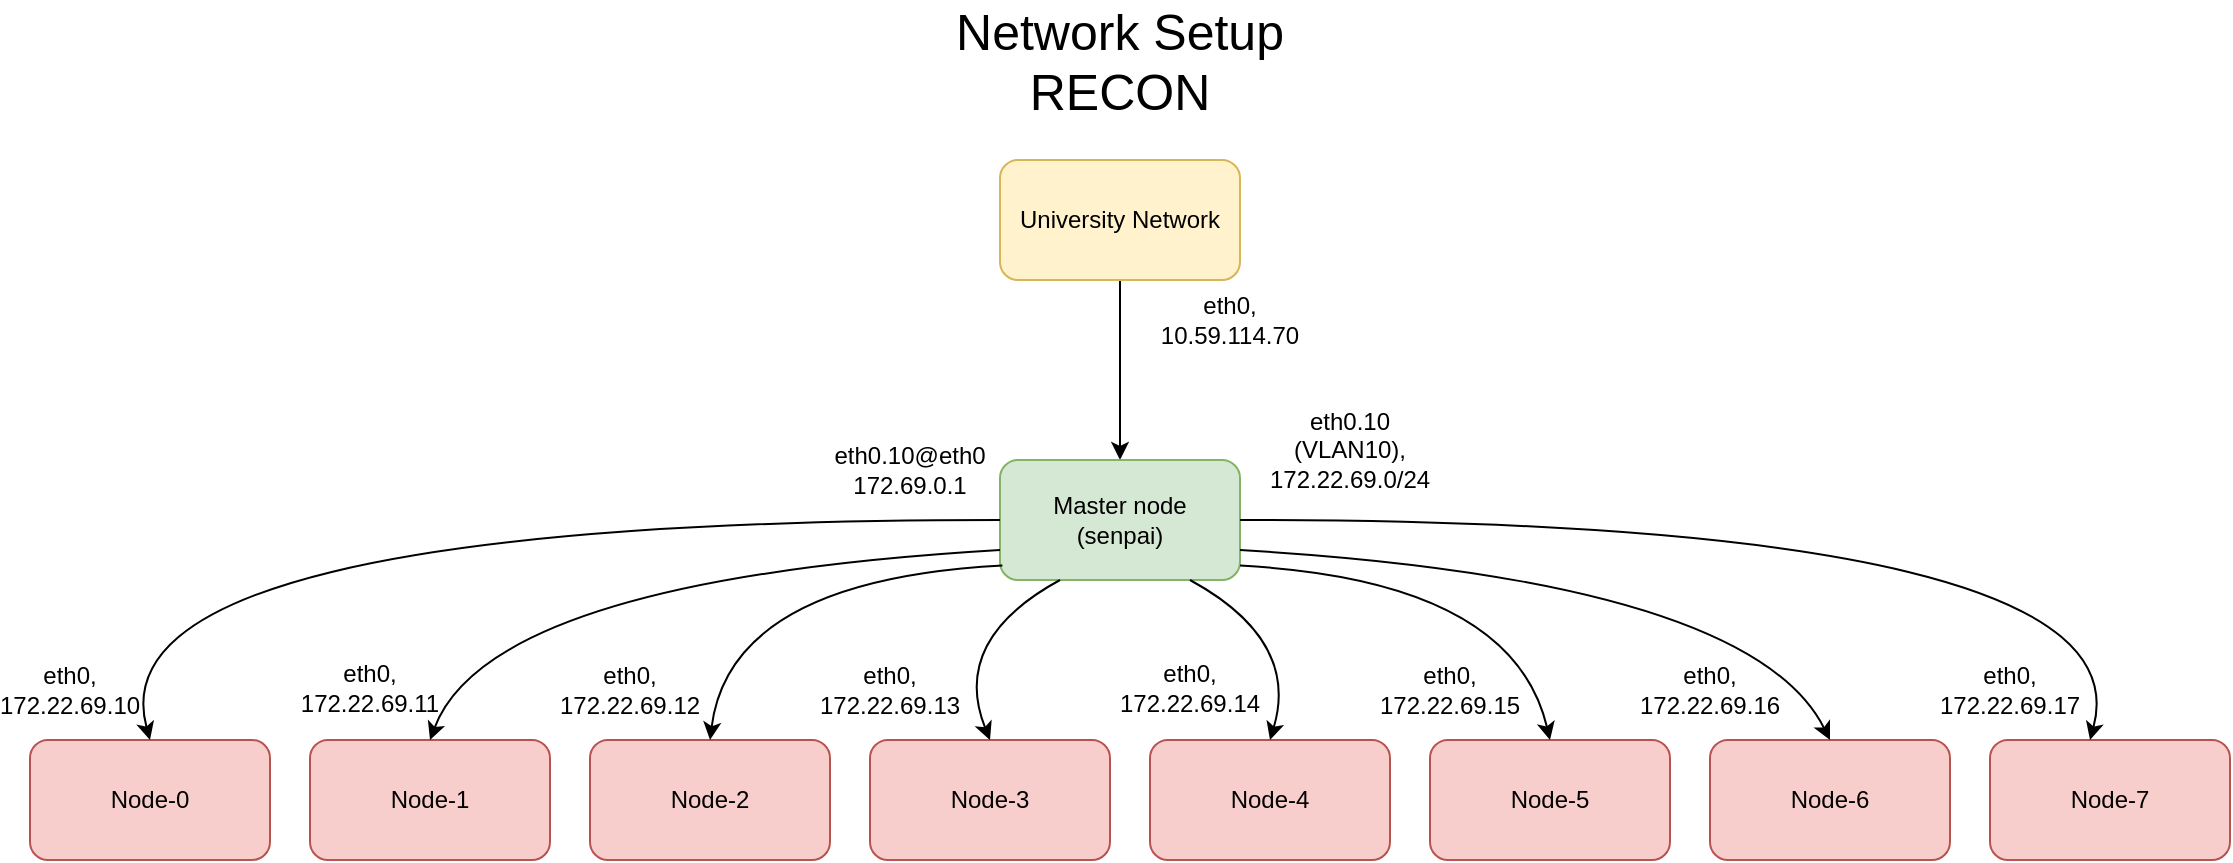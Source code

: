 <mxfile version="17.4.2" type="device"><diagram id="6GQKWXfZIT0CaZkdAmlq" name="Page-1"><mxGraphModel dx="1310" dy="811" grid="1" gridSize="10" guides="1" tooltips="1" connect="1" arrows="1" fold="1" page="1" pageScale="1" pageWidth="1169" pageHeight="827" math="0" shadow="0"><root><mxCell id="0"/><mxCell id="1" parent="0"/><mxCell id="XSuq4PkY-6r_fmDUBb2D-11" style="edgeStyle=orthogonalEdgeStyle;rounded=0;orthogonalLoop=1;jettySize=auto;html=1;" parent="1" source="XSuq4PkY-6r_fmDUBb2D-1" target="XSuq4PkY-6r_fmDUBb2D-2" edge="1"><mxGeometry relative="1" as="geometry"/></mxCell><mxCell id="XSuq4PkY-6r_fmDUBb2D-1" value="University Network" style="rounded=1;whiteSpace=wrap;html=1;fillColor=#fff2cc;strokeColor=#d6b656;" parent="1" vertex="1"><mxGeometry x="525" y="170" width="120" height="60" as="geometry"/></mxCell><mxCell id="XSuq4PkY-6r_fmDUBb2D-2" value="Master node&lt;br&gt;(senpai)" style="rounded=1;whiteSpace=wrap;html=1;fillColor=#d5e8d4;strokeColor=#82b366;" parent="1" vertex="1"><mxGeometry x="525" y="320" width="120" height="60" as="geometry"/></mxCell><mxCell id="XSuq4PkY-6r_fmDUBb2D-3" value="Node-0" style="rounded=1;whiteSpace=wrap;html=1;fillColor=#f8cecc;strokeColor=#b85450;" parent="1" vertex="1"><mxGeometry x="40" y="460" width="120" height="60" as="geometry"/></mxCell><mxCell id="XSuq4PkY-6r_fmDUBb2D-4" value="Node-1" style="rounded=1;whiteSpace=wrap;html=1;fillColor=#f8cecc;strokeColor=#b85450;" parent="1" vertex="1"><mxGeometry x="180" y="460" width="120" height="60" as="geometry"/></mxCell><mxCell id="XSuq4PkY-6r_fmDUBb2D-5" value="Node-2" style="rounded=1;whiteSpace=wrap;html=1;fillColor=#f8cecc;strokeColor=#b85450;" parent="1" vertex="1"><mxGeometry x="320" y="460" width="120" height="60" as="geometry"/></mxCell><mxCell id="XSuq4PkY-6r_fmDUBb2D-6" value="Node-3" style="rounded=1;whiteSpace=wrap;html=1;fillColor=#f8cecc;strokeColor=#b85450;" parent="1" vertex="1"><mxGeometry x="460" y="460" width="120" height="60" as="geometry"/></mxCell><mxCell id="XSuq4PkY-6r_fmDUBb2D-7" value="Node-4" style="rounded=1;whiteSpace=wrap;html=1;fillColor=#f8cecc;strokeColor=#b85450;" parent="1" vertex="1"><mxGeometry x="600" y="460" width="120" height="60" as="geometry"/></mxCell><mxCell id="XSuq4PkY-6r_fmDUBb2D-8" value="Node-5" style="rounded=1;whiteSpace=wrap;html=1;fillColor=#f8cecc;strokeColor=#b85450;" parent="1" vertex="1"><mxGeometry x="740" y="460" width="120" height="60" as="geometry"/></mxCell><mxCell id="XSuq4PkY-6r_fmDUBb2D-9" value="Node-6" style="rounded=1;whiteSpace=wrap;html=1;fillColor=#f8cecc;strokeColor=#b85450;" parent="1" vertex="1"><mxGeometry x="880" y="460" width="120" height="60" as="geometry"/></mxCell><mxCell id="XSuq4PkY-6r_fmDUBb2D-10" value="Node-7" style="rounded=1;whiteSpace=wrap;html=1;fillColor=#f8cecc;strokeColor=#b85450;" parent="1" vertex="1"><mxGeometry x="1020" y="460" width="120" height="60" as="geometry"/></mxCell><mxCell id="XSuq4PkY-6r_fmDUBb2D-12" value="eth0, 10.59.114.70" style="text;html=1;strokeColor=none;fillColor=none;align=center;verticalAlign=middle;whiteSpace=wrap;rounded=0;" parent="1" vertex="1"><mxGeometry x="590" y="240" width="100" height="20" as="geometry"/></mxCell><mxCell id="XSuq4PkY-6r_fmDUBb2D-13" value="" style="curved=1;endArrow=classic;html=1;rounded=0;exitX=0;exitY=0.5;exitDx=0;exitDy=0;entryX=0.5;entryY=0;entryDx=0;entryDy=0;" parent="1" source="XSuq4PkY-6r_fmDUBb2D-2" target="XSuq4PkY-6r_fmDUBb2D-3" edge="1"><mxGeometry width="50" height="50" relative="1" as="geometry"><mxPoint x="125" y="380" as="sourcePoint"/><mxPoint x="75" y="430" as="targetPoint"/><Array as="points"><mxPoint x="70" y="350"/></Array></mxGeometry></mxCell><mxCell id="XSuq4PkY-6r_fmDUBb2D-14" value="" style="curved=1;endArrow=classic;html=1;rounded=0;exitX=0;exitY=0.5;exitDx=0;exitDy=0;entryX=0.5;entryY=0;entryDx=0;entryDy=0;" parent="1" edge="1"><mxGeometry width="50" height="50" relative="1" as="geometry"><mxPoint x="645" y="350" as="sourcePoint"/><mxPoint x="1070" y="460" as="targetPoint"/><Array as="points"><mxPoint x="1100" y="350"/></Array></mxGeometry></mxCell><mxCell id="XSuq4PkY-6r_fmDUBb2D-16" value="" style="curved=1;endArrow=classic;html=1;rounded=0;exitX=0;exitY=0.75;exitDx=0;exitDy=0;entryX=0.5;entryY=0;entryDx=0;entryDy=0;" parent="1" source="XSuq4PkY-6r_fmDUBb2D-2" target="XSuq4PkY-6r_fmDUBb2D-4" edge="1"><mxGeometry width="50" height="50" relative="1" as="geometry"><mxPoint x="535" y="600" as="sourcePoint"/><mxPoint x="110" y="710" as="targetPoint"/><Array as="points"><mxPoint x="270" y="380"/></Array></mxGeometry></mxCell><mxCell id="XSuq4PkY-6r_fmDUBb2D-17" value="" style="curved=1;endArrow=classic;html=1;rounded=0;exitX=0;exitY=0.75;exitDx=0;exitDy=0;entryX=0.5;entryY=0;entryDx=0;entryDy=0;" parent="1" target="XSuq4PkY-6r_fmDUBb2D-9" edge="1"><mxGeometry width="50" height="50" relative="1" as="geometry"><mxPoint x="645" y="365" as="sourcePoint"/><mxPoint x="930" y="460" as="targetPoint"/><Array as="points"><mxPoint x="900" y="380"/></Array></mxGeometry></mxCell><mxCell id="XSuq4PkY-6r_fmDUBb2D-18" value="" style="curved=1;endArrow=classic;html=1;rounded=0;exitX=0.01;exitY=0.88;exitDx=0;exitDy=0;entryX=0.5;entryY=0;entryDx=0;entryDy=0;exitPerimeter=0;" parent="1" source="XSuq4PkY-6r_fmDUBb2D-2" target="XSuq4PkY-6r_fmDUBb2D-5" edge="1"><mxGeometry width="50" height="50" relative="1" as="geometry"><mxPoint x="535" y="420" as="sourcePoint"/><mxPoint x="250" y="515" as="targetPoint"/><Array as="points"><mxPoint x="390" y="380"/></Array></mxGeometry></mxCell><mxCell id="XSuq4PkY-6r_fmDUBb2D-19" value="" style="curved=1;endArrow=classic;html=1;rounded=0;exitX=0.01;exitY=0.88;exitDx=0;exitDy=0;entryX=0.5;entryY=0;entryDx=0;entryDy=0;exitPerimeter=0;" parent="1" target="XSuq4PkY-6r_fmDUBb2D-8" edge="1"><mxGeometry width="50" height="50" relative="1" as="geometry"><mxPoint x="645.0" y="372.8" as="sourcePoint"/><mxPoint x="791.2" y="460" as="targetPoint"/><Array as="points"><mxPoint x="781.2" y="380"/></Array></mxGeometry></mxCell><mxCell id="XSuq4PkY-6r_fmDUBb2D-20" value="" style="curved=1;endArrow=classic;html=1;rounded=0;entryX=0.5;entryY=0;entryDx=0;entryDy=0;exitX=0.25;exitY=1;exitDx=0;exitDy=0;" parent="1" source="XSuq4PkY-6r_fmDUBb2D-2" target="XSuq4PkY-6r_fmDUBb2D-6" edge="1"><mxGeometry width="50" height="50" relative="1" as="geometry"><mxPoint x="585" y="560" as="sourcePoint"/><mxPoint x="425" y="630" as="targetPoint"/><Array as="points"><mxPoint x="500" y="410"/></Array></mxGeometry></mxCell><mxCell id="XSuq4PkY-6r_fmDUBb2D-21" value="" style="curved=1;endArrow=classic;html=1;rounded=0;entryX=0.5;entryY=0;entryDx=0;entryDy=0;exitX=0.25;exitY=1;exitDx=0;exitDy=0;" parent="1" target="XSuq4PkY-6r_fmDUBb2D-7" edge="1"><mxGeometry width="50" height="50" relative="1" as="geometry"><mxPoint x="620" y="380" as="sourcePoint"/><mxPoint x="655" y="460" as="targetPoint"/><Array as="points"><mxPoint x="675" y="410"/></Array></mxGeometry></mxCell><mxCell id="XSuq4PkY-6r_fmDUBb2D-22" value="eth0.10 (VLAN10), 172.22.69.0/24" style="text;html=1;strokeColor=none;fillColor=none;align=center;verticalAlign=middle;whiteSpace=wrap;rounded=0;" parent="1" vertex="1"><mxGeometry x="670" y="300" width="60" height="30" as="geometry"/></mxCell><mxCell id="XSuq4PkY-6r_fmDUBb2D-23" value="eth0.10@eth0&lt;br&gt;172.69.0.1" style="text;html=1;strokeColor=none;fillColor=none;align=center;verticalAlign=middle;whiteSpace=wrap;rounded=0;" parent="1" vertex="1"><mxGeometry x="450" y="310" width="60" height="30" as="geometry"/></mxCell><mxCell id="XSuq4PkY-6r_fmDUBb2D-24" value="eth0, 172.22.69.10" style="text;html=1;strokeColor=none;fillColor=none;align=center;verticalAlign=middle;whiteSpace=wrap;rounded=0;" parent="1" vertex="1"><mxGeometry x="30" y="420" width="60" height="30" as="geometry"/></mxCell><mxCell id="XSuq4PkY-6r_fmDUBb2D-25" value="eth0, 172.22.69.11" style="text;html=1;strokeColor=none;fillColor=none;align=center;verticalAlign=middle;whiteSpace=wrap;rounded=0;" parent="1" vertex="1"><mxGeometry x="180" y="419" width="60" height="30" as="geometry"/></mxCell><mxCell id="XSuq4PkY-6r_fmDUBb2D-26" value="eth0, 172.22.69.12" style="text;html=1;strokeColor=none;fillColor=none;align=center;verticalAlign=middle;whiteSpace=wrap;rounded=0;" parent="1" vertex="1"><mxGeometry x="310" y="420" width="60" height="30" as="geometry"/></mxCell><mxCell id="XSuq4PkY-6r_fmDUBb2D-27" value="eth0, 172.22.69.13" style="text;html=1;strokeColor=none;fillColor=none;align=center;verticalAlign=middle;whiteSpace=wrap;rounded=0;" parent="1" vertex="1"><mxGeometry x="440" y="420" width="60" height="30" as="geometry"/></mxCell><mxCell id="XSuq4PkY-6r_fmDUBb2D-28" value="eth0, 172.22.69.14" style="text;html=1;strokeColor=none;fillColor=none;align=center;verticalAlign=middle;whiteSpace=wrap;rounded=0;" parent="1" vertex="1"><mxGeometry x="590" y="419" width="60" height="30" as="geometry"/></mxCell><mxCell id="XSuq4PkY-6r_fmDUBb2D-29" value="eth0, 172.22.69.15" style="text;html=1;strokeColor=none;fillColor=none;align=center;verticalAlign=middle;whiteSpace=wrap;rounded=0;" parent="1" vertex="1"><mxGeometry x="720" y="420" width="60" height="30" as="geometry"/></mxCell><mxCell id="XSuq4PkY-6r_fmDUBb2D-30" value="eth0, 172.22.69.16" style="text;html=1;strokeColor=none;fillColor=none;align=center;verticalAlign=middle;whiteSpace=wrap;rounded=0;" parent="1" vertex="1"><mxGeometry x="850" y="420" width="60" height="30" as="geometry"/></mxCell><mxCell id="XSuq4PkY-6r_fmDUBb2D-31" value="eth0, 172.22.69.17" style="text;html=1;strokeColor=none;fillColor=none;align=center;verticalAlign=middle;whiteSpace=wrap;rounded=0;" parent="1" vertex="1"><mxGeometry x="1000" y="420" width="60" height="30" as="geometry"/></mxCell><mxCell id="XSuq4PkY-6r_fmDUBb2D-32" value="&lt;font style=&quot;font-size: 25px&quot;&gt;Network Setup&lt;br&gt;RECON&lt;/font&gt;" style="text;html=1;strokeColor=none;fillColor=none;align=center;verticalAlign=middle;whiteSpace=wrap;rounded=0;" parent="1" vertex="1"><mxGeometry x="470" y="90" width="230" height="60" as="geometry"/></mxCell></root></mxGraphModel></diagram></mxfile>
